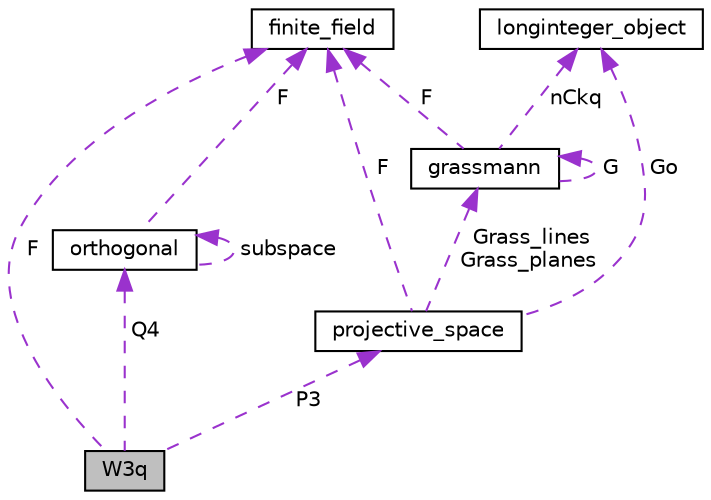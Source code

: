 digraph "W3q"
{
  edge [fontname="Helvetica",fontsize="10",labelfontname="Helvetica",labelfontsize="10"];
  node [fontname="Helvetica",fontsize="10",shape=record];
  Node1 [label="W3q",height=0.2,width=0.4,color="black", fillcolor="grey75", style="filled", fontcolor="black"];
  Node2 -> Node1 [dir="back",color="darkorchid3",fontsize="10",style="dashed",label=" Q4" ,fontname="Helvetica"];
  Node2 [label="orthogonal",height=0.2,width=0.4,color="black", fillcolor="white", style="filled",URL="$d7/daa/classorthogonal.html"];
  Node2 -> Node2 [dir="back",color="darkorchid3",fontsize="10",style="dashed",label=" subspace" ,fontname="Helvetica"];
  Node3 -> Node2 [dir="back",color="darkorchid3",fontsize="10",style="dashed",label=" F" ,fontname="Helvetica"];
  Node3 [label="finite_field",height=0.2,width=0.4,color="black", fillcolor="white", style="filled",URL="$df/d5a/classfinite__field.html"];
  Node4 -> Node1 [dir="back",color="darkorchid3",fontsize="10",style="dashed",label=" P3" ,fontname="Helvetica"];
  Node4 [label="projective_space",height=0.2,width=0.4,color="black", fillcolor="white", style="filled",URL="$d2/d17/classprojective__space.html"];
  Node5 -> Node4 [dir="back",color="darkorchid3",fontsize="10",style="dashed",label=" Go" ,fontname="Helvetica"];
  Node5 [label="longinteger_object",height=0.2,width=0.4,color="black", fillcolor="white", style="filled",URL="$dd/d7e/classlonginteger__object.html"];
  Node3 -> Node4 [dir="back",color="darkorchid3",fontsize="10",style="dashed",label=" F" ,fontname="Helvetica"];
  Node6 -> Node4 [dir="back",color="darkorchid3",fontsize="10",style="dashed",label=" Grass_lines\nGrass_planes" ,fontname="Helvetica"];
  Node6 [label="grassmann",height=0.2,width=0.4,color="black", fillcolor="white", style="filled",URL="$df/d02/classgrassmann.html"];
  Node5 -> Node6 [dir="back",color="darkorchid3",fontsize="10",style="dashed",label=" nCkq" ,fontname="Helvetica"];
  Node6 -> Node6 [dir="back",color="darkorchid3",fontsize="10",style="dashed",label=" G" ,fontname="Helvetica"];
  Node3 -> Node6 [dir="back",color="darkorchid3",fontsize="10",style="dashed",label=" F" ,fontname="Helvetica"];
  Node3 -> Node1 [dir="back",color="darkorchid3",fontsize="10",style="dashed",label=" F" ,fontname="Helvetica"];
}
